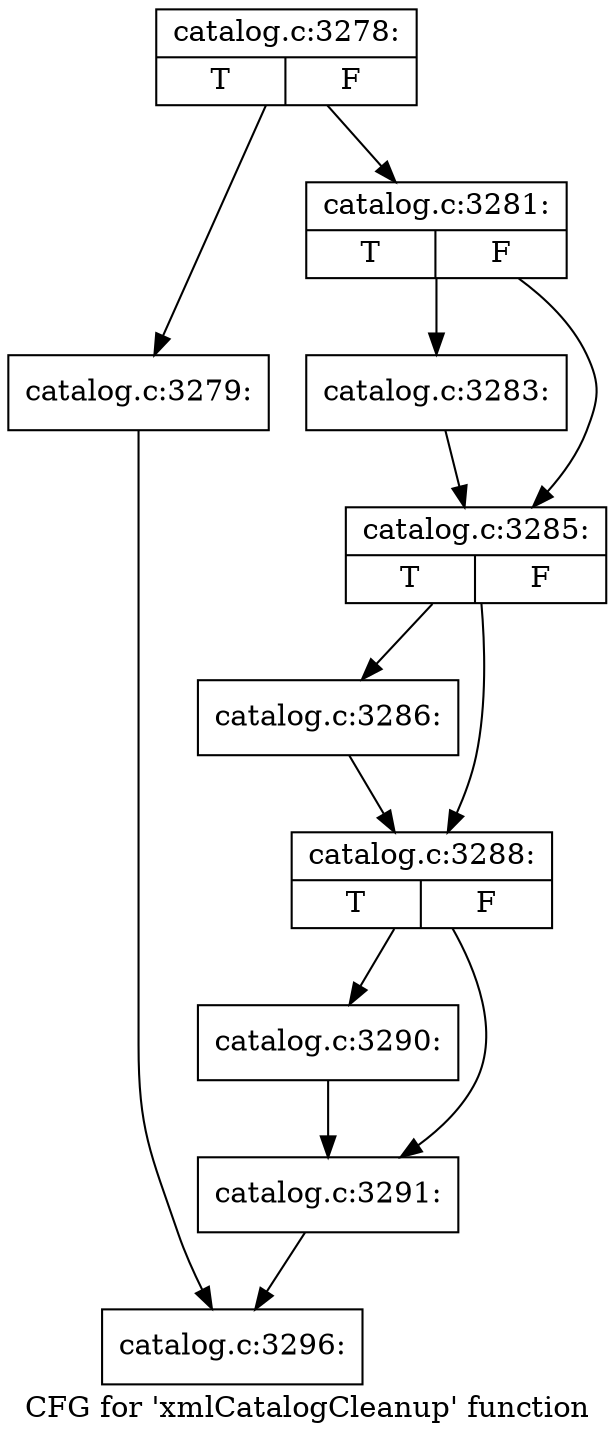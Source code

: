digraph "CFG for 'xmlCatalogCleanup' function" {
	label="CFG for 'xmlCatalogCleanup' function";

	Node0x391eba0 [shape=record,label="{catalog.c:3278:|{<s0>T|<s1>F}}"];
	Node0x391eba0 -> Node0x391ef30;
	Node0x391eba0 -> Node0x391ef80;
	Node0x391ef30 [shape=record,label="{catalog.c:3279:}"];
	Node0x391ef30 -> Node0x390a5d0;
	Node0x391ef80 [shape=record,label="{catalog.c:3281:|{<s0>T|<s1>F}}"];
	Node0x391ef80 -> Node0x391f290;
	Node0x391ef80 -> Node0x391f2e0;
	Node0x391f290 [shape=record,label="{catalog.c:3283:}"];
	Node0x391f290 -> Node0x391f2e0;
	Node0x391f2e0 [shape=record,label="{catalog.c:3285:|{<s0>T|<s1>F}}"];
	Node0x391f2e0 -> Node0x391f840;
	Node0x391f2e0 -> Node0x391f890;
	Node0x391f840 [shape=record,label="{catalog.c:3286:}"];
	Node0x391f840 -> Node0x391f890;
	Node0x391f890 [shape=record,label="{catalog.c:3288:|{<s0>T|<s1>F}}"];
	Node0x391f890 -> Node0x3920090;
	Node0x391f890 -> Node0x3920390;
	Node0x3920090 [shape=record,label="{catalog.c:3290:}"];
	Node0x3920090 -> Node0x3920390;
	Node0x3920390 [shape=record,label="{catalog.c:3291:}"];
	Node0x3920390 -> Node0x390a5d0;
	Node0x390a5d0 [shape=record,label="{catalog.c:3296:}"];
}
